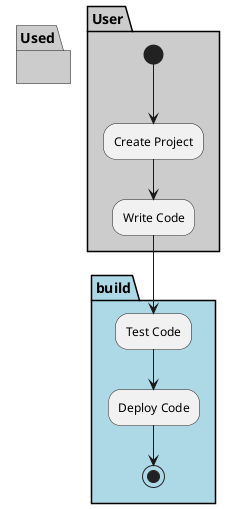 @startuml

partition "build" {

}

partition User  #cccccc {
  (*) --> "Create Project"
  --> "Write Code"
}

partition "build" #lightblue {
  "Write Code" --> "Test Code"
  "Test Code" --> "Deploy Code"
  "Deploy Code" --> (*)
}

partition Used  #cccccc {
}
@enduml

